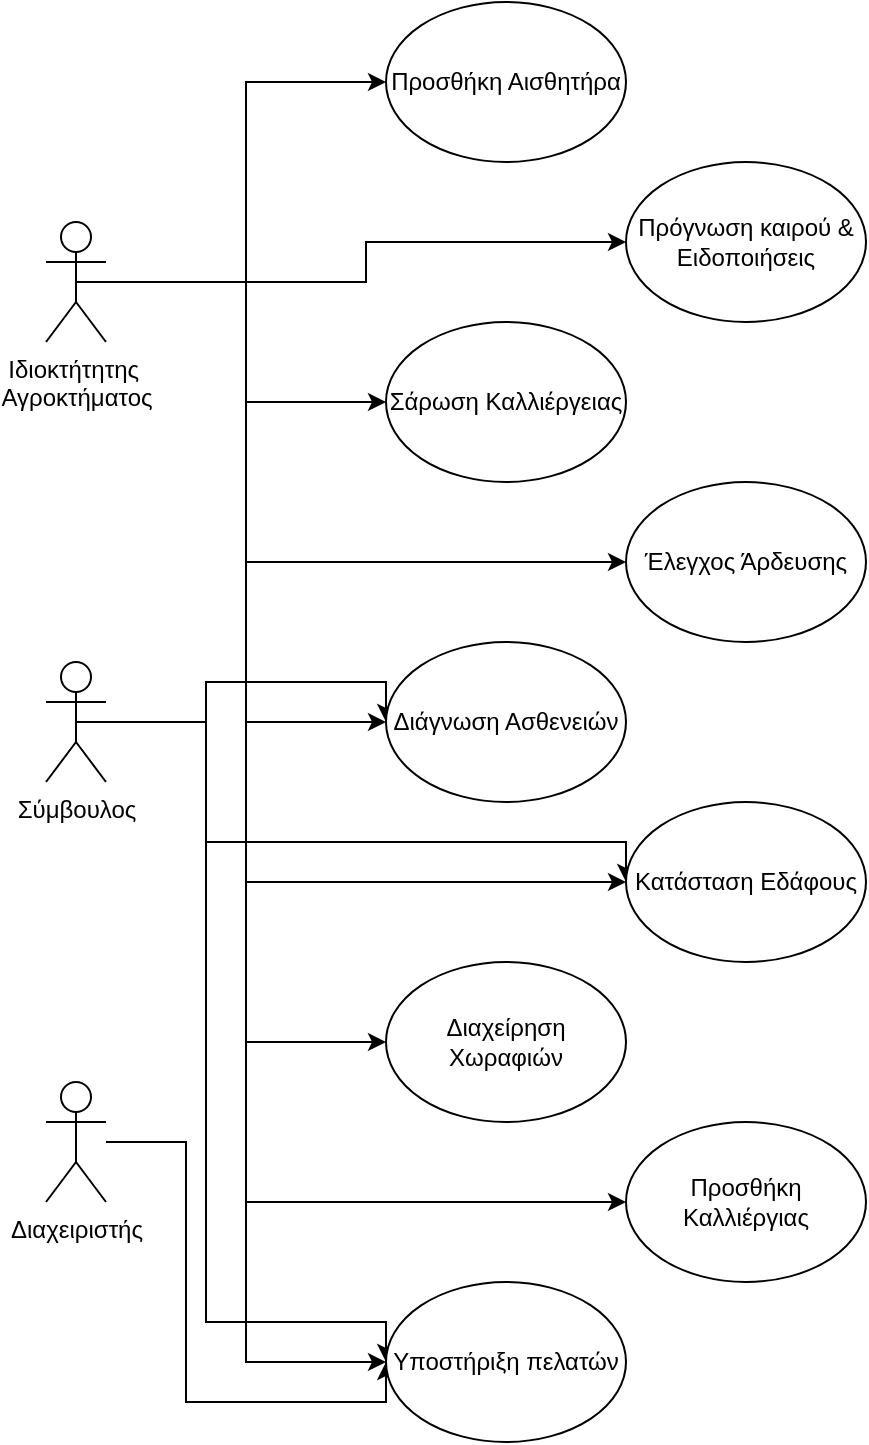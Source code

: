 <mxfile version="26.1.1">
  <diagram id="R2lEEEUBdFMjLlhIrx00" name="Page-1">
    <mxGraphModel dx="2231" dy="1299" grid="1" gridSize="10" guides="1" tooltips="1" connect="1" arrows="1" fold="1" page="1" pageScale="1" pageWidth="850" pageHeight="1100" math="0" shadow="0" extFonts="Permanent Marker^https://fonts.googleapis.com/css?family=Permanent+Marker">
      <root>
        <mxCell id="0" />
        <mxCell id="1" parent="0" />
        <mxCell id="HBF8_8KdaeNhszKcHzyH-15" style="edgeStyle=orthogonalEdgeStyle;rounded=0;orthogonalLoop=1;jettySize=auto;html=1;entryX=0;entryY=0.5;entryDx=0;entryDy=0;" edge="1" parent="1" source="HBF8_8KdaeNhszKcHzyH-1" target="HBF8_8KdaeNhszKcHzyH-12">
          <mxGeometry relative="1" as="geometry" />
        </mxCell>
        <mxCell id="HBF8_8KdaeNhszKcHzyH-16" style="edgeStyle=orthogonalEdgeStyle;rounded=0;orthogonalLoop=1;jettySize=auto;html=1;exitX=0.5;exitY=0.5;exitDx=0;exitDy=0;exitPerimeter=0;entryX=0;entryY=0.5;entryDx=0;entryDy=0;" edge="1" parent="1" source="HBF8_8KdaeNhszKcHzyH-1" target="HBF8_8KdaeNhszKcHzyH-13">
          <mxGeometry relative="1" as="geometry" />
        </mxCell>
        <mxCell id="HBF8_8KdaeNhszKcHzyH-18" style="edgeStyle=orthogonalEdgeStyle;rounded=0;orthogonalLoop=1;jettySize=auto;html=1;" edge="1" parent="1" source="HBF8_8KdaeNhszKcHzyH-1" target="HBF8_8KdaeNhszKcHzyH-6">
          <mxGeometry relative="1" as="geometry" />
        </mxCell>
        <mxCell id="HBF8_8KdaeNhszKcHzyH-19" style="edgeStyle=orthogonalEdgeStyle;rounded=0;orthogonalLoop=1;jettySize=auto;html=1;entryX=0;entryY=0.5;entryDx=0;entryDy=0;" edge="1" parent="1" source="HBF8_8KdaeNhszKcHzyH-1" target="HBF8_8KdaeNhszKcHzyH-8">
          <mxGeometry relative="1" as="geometry">
            <Array as="points">
              <mxPoint x="370" y="170" />
              <mxPoint x="370" y="310" />
            </Array>
          </mxGeometry>
        </mxCell>
        <mxCell id="HBF8_8KdaeNhszKcHzyH-20" style="edgeStyle=orthogonalEdgeStyle;rounded=0;orthogonalLoop=1;jettySize=auto;html=1;entryX=0;entryY=0.5;entryDx=0;entryDy=0;" edge="1" parent="1" source="HBF8_8KdaeNhszKcHzyH-1" target="HBF8_8KdaeNhszKcHzyH-9">
          <mxGeometry relative="1" as="geometry" />
        </mxCell>
        <mxCell id="HBF8_8KdaeNhszKcHzyH-21" style="edgeStyle=orthogonalEdgeStyle;rounded=0;orthogonalLoop=1;jettySize=auto;html=1;entryX=0;entryY=0.5;entryDx=0;entryDy=0;" edge="1" parent="1" source="HBF8_8KdaeNhszKcHzyH-1" target="HBF8_8KdaeNhszKcHzyH-7">
          <mxGeometry relative="1" as="geometry">
            <Array as="points">
              <mxPoint x="370" y="170" />
              <mxPoint x="370" y="470" />
            </Array>
          </mxGeometry>
        </mxCell>
        <mxCell id="HBF8_8KdaeNhszKcHzyH-22" style="edgeStyle=orthogonalEdgeStyle;rounded=0;orthogonalLoop=1;jettySize=auto;html=1;entryX=0;entryY=0.5;entryDx=0;entryDy=0;" edge="1" parent="1" source="HBF8_8KdaeNhszKcHzyH-1" target="HBF8_8KdaeNhszKcHzyH-5">
          <mxGeometry relative="1" as="geometry" />
        </mxCell>
        <mxCell id="HBF8_8KdaeNhszKcHzyH-23" style="edgeStyle=orthogonalEdgeStyle;rounded=0;orthogonalLoop=1;jettySize=auto;html=1;entryX=0;entryY=0.5;entryDx=0;entryDy=0;" edge="1" parent="1" source="HBF8_8KdaeNhszKcHzyH-1" target="HBF8_8KdaeNhszKcHzyH-10">
          <mxGeometry relative="1" as="geometry">
            <Array as="points">
              <mxPoint x="370" y="170" />
              <mxPoint x="370" y="630" />
            </Array>
          </mxGeometry>
        </mxCell>
        <mxCell id="HBF8_8KdaeNhszKcHzyH-24" style="edgeStyle=orthogonalEdgeStyle;rounded=0;orthogonalLoop=1;jettySize=auto;html=1;entryX=0;entryY=0.5;entryDx=0;entryDy=0;" edge="1" parent="1" source="HBF8_8KdaeNhszKcHzyH-1" target="HBF8_8KdaeNhszKcHzyH-11">
          <mxGeometry relative="1" as="geometry" />
        </mxCell>
        <mxCell id="HBF8_8KdaeNhszKcHzyH-1" value="Ιδιοκτήτητης&amp;nbsp;&lt;div&gt;Αγροκτήματος&lt;/div&gt;" style="shape=umlActor;verticalLabelPosition=bottom;verticalAlign=top;html=1;outlineConnect=0;" vertex="1" parent="1">
          <mxGeometry x="270" y="140" width="30" height="60" as="geometry" />
        </mxCell>
        <mxCell id="HBF8_8KdaeNhszKcHzyH-29" style="edgeStyle=orthogonalEdgeStyle;rounded=0;orthogonalLoop=1;jettySize=auto;html=1;entryX=0;entryY=0.5;entryDx=0;entryDy=0;" edge="1" parent="1" source="HBF8_8KdaeNhszKcHzyH-2" target="HBF8_8KdaeNhszKcHzyH-11">
          <mxGeometry relative="1" as="geometry">
            <Array as="points">
              <mxPoint x="340" y="600" />
              <mxPoint x="340" y="730" />
              <mxPoint x="440" y="730" />
            </Array>
          </mxGeometry>
        </mxCell>
        <mxCell id="HBF8_8KdaeNhszKcHzyH-2" value="Διαχειριστής" style="shape=umlActor;verticalLabelPosition=bottom;verticalAlign=top;html=1;outlineConnect=0;" vertex="1" parent="1">
          <mxGeometry x="270" y="570" width="30" height="60" as="geometry" />
        </mxCell>
        <mxCell id="HBF8_8KdaeNhszKcHzyH-25" style="edgeStyle=orthogonalEdgeStyle;rounded=0;orthogonalLoop=1;jettySize=auto;html=1;entryX=0;entryY=0.5;entryDx=0;entryDy=0;exitX=0.5;exitY=0.5;exitDx=0;exitDy=0;exitPerimeter=0;" edge="1" parent="1" source="HBF8_8KdaeNhszKcHzyH-3" target="HBF8_8KdaeNhszKcHzyH-9">
          <mxGeometry relative="1" as="geometry">
            <Array as="points">
              <mxPoint x="350" y="390" />
              <mxPoint x="350" y="370" />
              <mxPoint x="440" y="370" />
            </Array>
          </mxGeometry>
        </mxCell>
        <mxCell id="HBF8_8KdaeNhszKcHzyH-26" style="edgeStyle=orthogonalEdgeStyle;rounded=0;orthogonalLoop=1;jettySize=auto;html=1;entryX=0;entryY=0.5;entryDx=0;entryDy=0;" edge="1" parent="1" source="HBF8_8KdaeNhszKcHzyH-3" target="HBF8_8KdaeNhszKcHzyH-7">
          <mxGeometry relative="1" as="geometry">
            <Array as="points">
              <mxPoint x="350" y="390" />
              <mxPoint x="350" y="450" />
              <mxPoint x="560" y="450" />
            </Array>
          </mxGeometry>
        </mxCell>
        <mxCell id="HBF8_8KdaeNhszKcHzyH-30" style="edgeStyle=orthogonalEdgeStyle;rounded=0;orthogonalLoop=1;jettySize=auto;html=1;entryX=0;entryY=0.5;entryDx=0;entryDy=0;" edge="1" parent="1" source="HBF8_8KdaeNhszKcHzyH-3" target="HBF8_8KdaeNhszKcHzyH-11">
          <mxGeometry relative="1" as="geometry">
            <Array as="points">
              <mxPoint x="350" y="390" />
              <mxPoint x="350" y="690" />
              <mxPoint x="440" y="690" />
            </Array>
          </mxGeometry>
        </mxCell>
        <mxCell id="HBF8_8KdaeNhszKcHzyH-3" value="Σύμβουλος" style="shape=umlActor;verticalLabelPosition=bottom;verticalAlign=top;html=1;outlineConnect=0;" vertex="1" parent="1">
          <mxGeometry x="270" y="360" width="30" height="60" as="geometry" />
        </mxCell>
        <mxCell id="HBF8_8KdaeNhszKcHzyH-5" value="Διαχείρηση Χωραφιών" style="ellipse;whiteSpace=wrap;html=1;" vertex="1" parent="1">
          <mxGeometry x="440" y="510" width="120" height="80" as="geometry" />
        </mxCell>
        <mxCell id="HBF8_8KdaeNhszKcHzyH-6" value="Σάρωση Καλλιέργειας" style="ellipse;whiteSpace=wrap;html=1;" vertex="1" parent="1">
          <mxGeometry x="440" y="190" width="120" height="80" as="geometry" />
        </mxCell>
        <mxCell id="HBF8_8KdaeNhszKcHzyH-7" value="Κατάσταση Εδάφους" style="ellipse;whiteSpace=wrap;html=1;" vertex="1" parent="1">
          <mxGeometry x="560" y="430" width="120" height="80" as="geometry" />
        </mxCell>
        <mxCell id="HBF8_8KdaeNhszKcHzyH-8" value="Έλεγχος Άρδευσης" style="ellipse;whiteSpace=wrap;html=1;" vertex="1" parent="1">
          <mxGeometry x="560" y="270" width="120" height="80" as="geometry" />
        </mxCell>
        <mxCell id="HBF8_8KdaeNhszKcHzyH-9" value="Διάγνωση Ασθενειών" style="ellipse;whiteSpace=wrap;html=1;" vertex="1" parent="1">
          <mxGeometry x="440" y="350" width="120" height="80" as="geometry" />
        </mxCell>
        <mxCell id="HBF8_8KdaeNhszKcHzyH-10" value="Προσθήκη Καλλιέργιας" style="ellipse;whiteSpace=wrap;html=1;" vertex="1" parent="1">
          <mxGeometry x="560" y="590" width="120" height="80" as="geometry" />
        </mxCell>
        <mxCell id="HBF8_8KdaeNhszKcHzyH-11" value="Υποστήριξη πελατών" style="ellipse;whiteSpace=wrap;html=1;" vertex="1" parent="1">
          <mxGeometry x="440" y="670" width="120" height="80" as="geometry" />
        </mxCell>
        <mxCell id="HBF8_8KdaeNhszKcHzyH-12" value="Προσθήκη Αισθητήρα" style="ellipse;whiteSpace=wrap;html=1;" vertex="1" parent="1">
          <mxGeometry x="440" y="30" width="120" height="80" as="geometry" />
        </mxCell>
        <mxCell id="HBF8_8KdaeNhszKcHzyH-13" value="Πρόγνωση καιρού &amp;amp; Ειδοποιήσεις" style="ellipse;whiteSpace=wrap;html=1;" vertex="1" parent="1">
          <mxGeometry x="560" y="110" width="120" height="80" as="geometry" />
        </mxCell>
      </root>
    </mxGraphModel>
  </diagram>
</mxfile>
